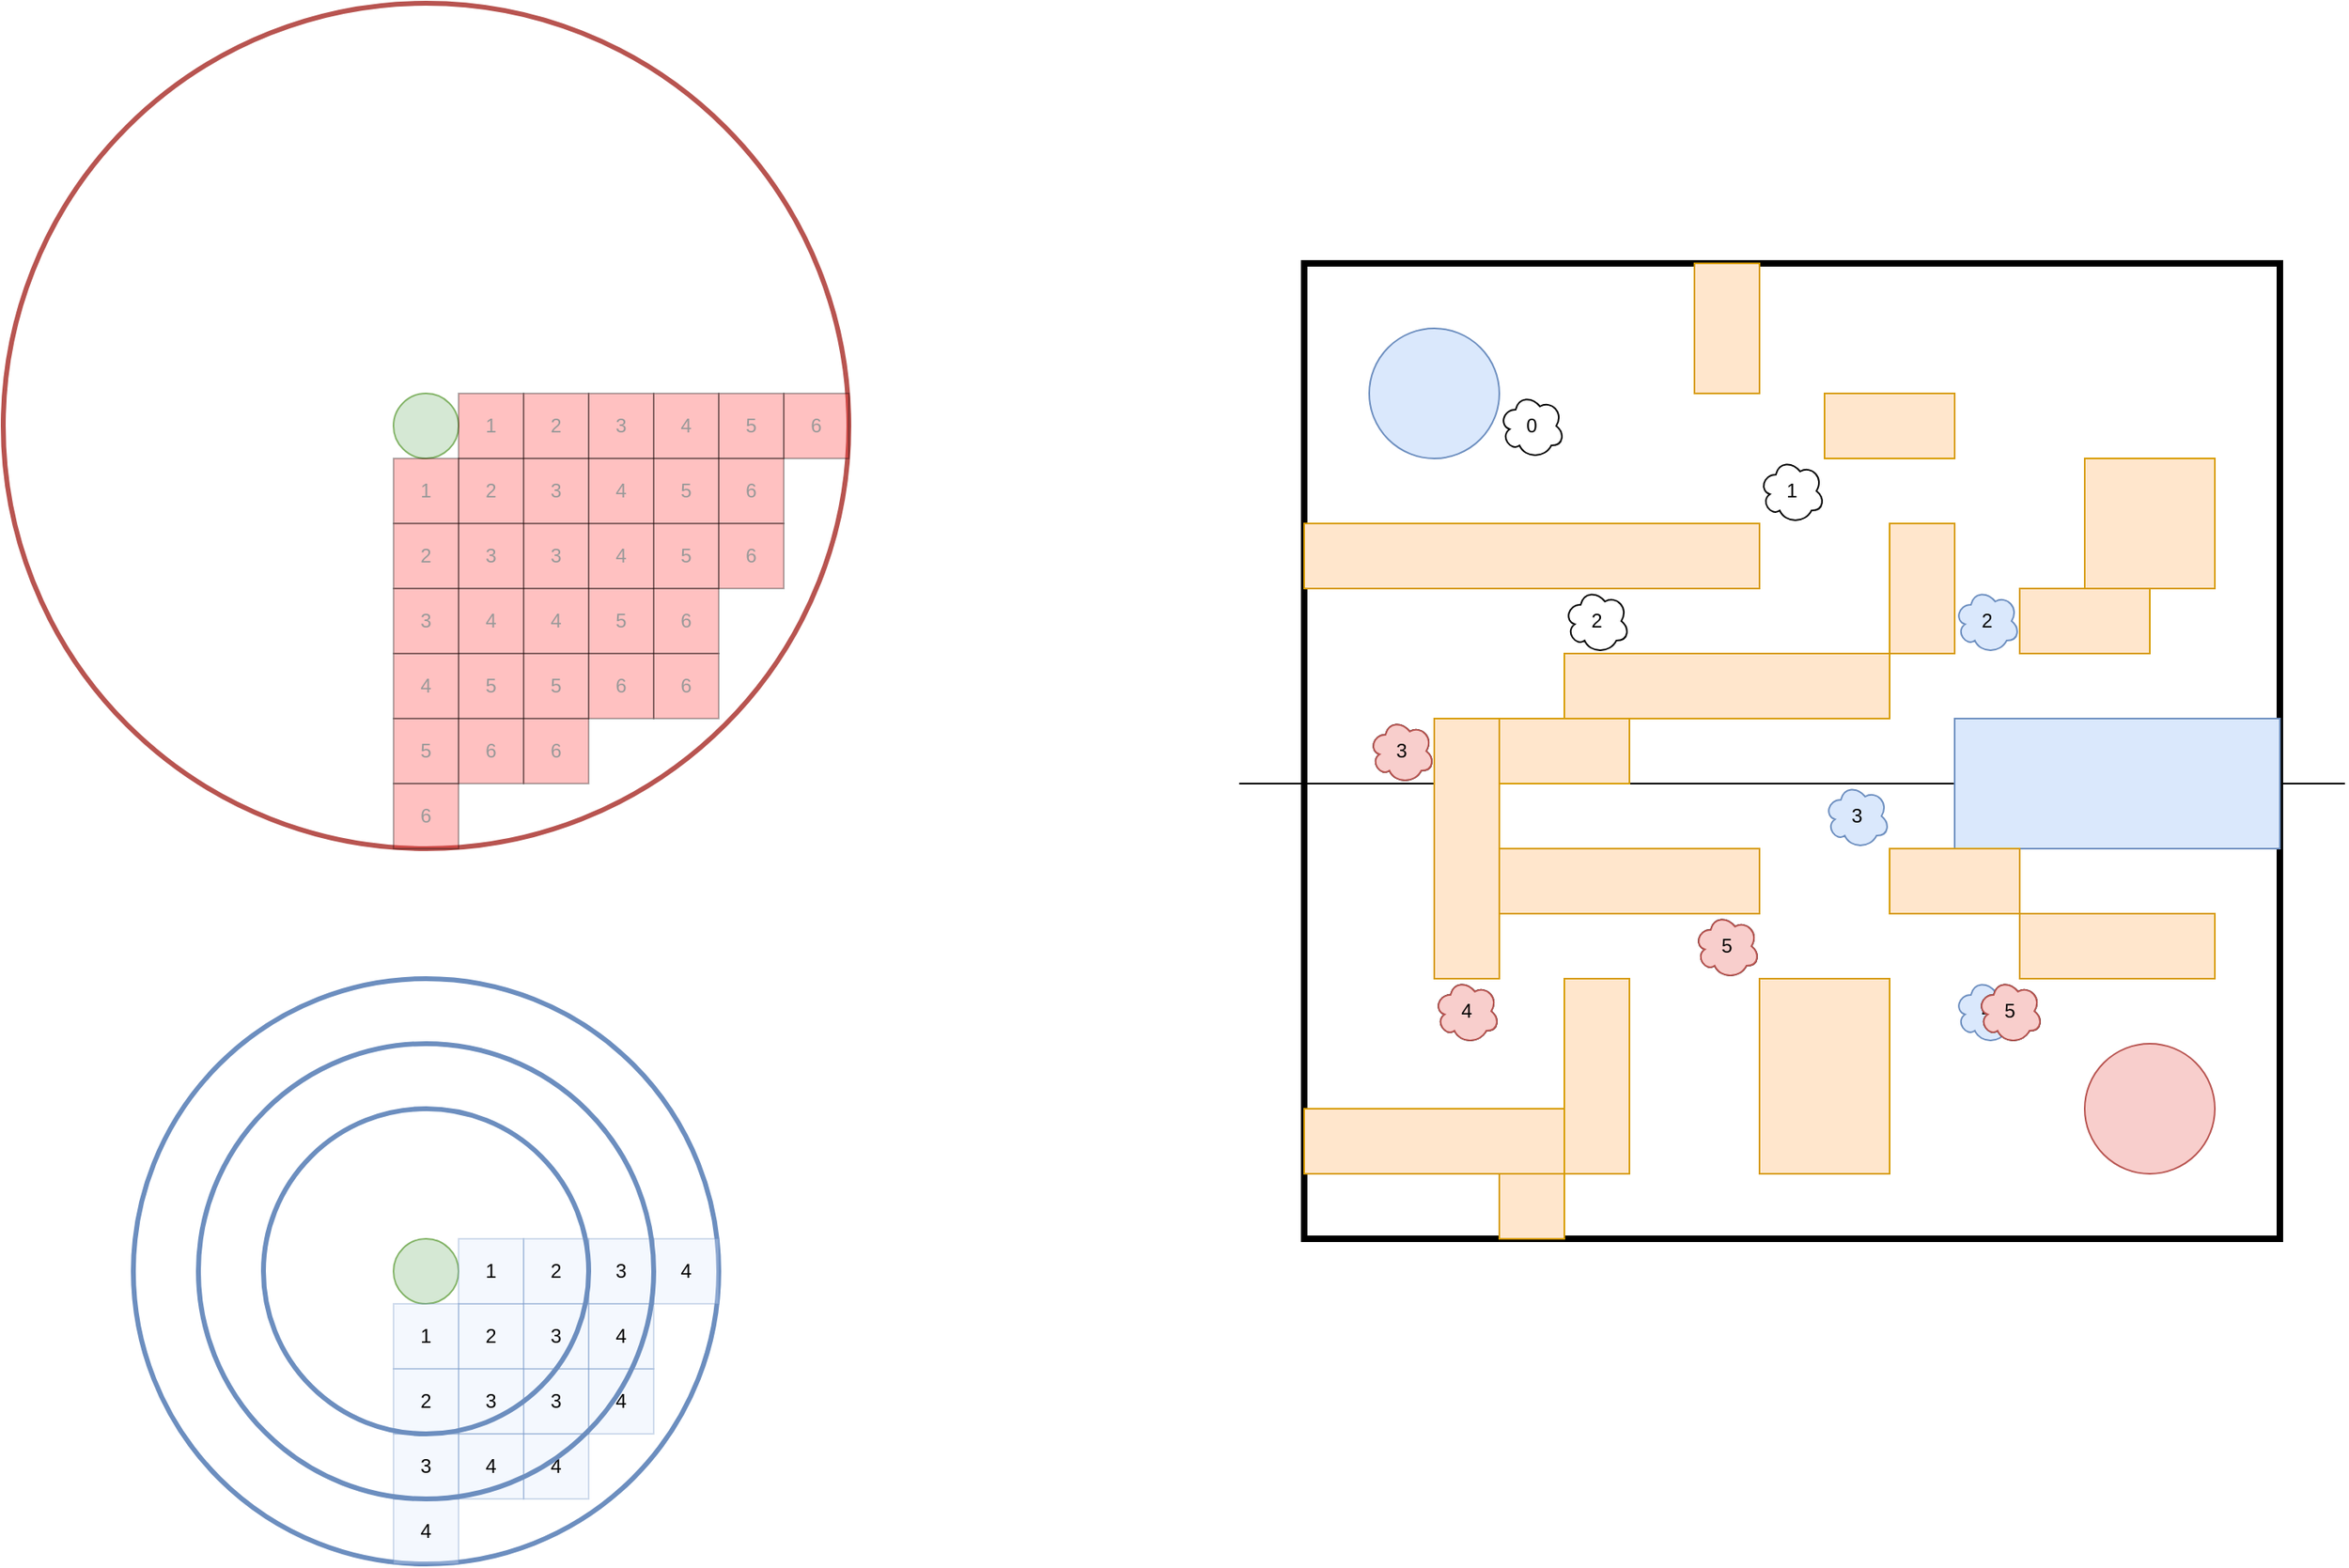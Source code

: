 <mxfile version="14.5.3" type="github">
  <diagram id="_yiUwRokFOnQKQJ4L_2b" name="Page-1">
    <mxGraphModel dx="2591" dy="1621" grid="1" gridSize="40" guides="1" tooltips="1" connect="1" arrows="1" fold="1" page="1" pageScale="1" pageWidth="1169" pageHeight="827" math="0" shadow="0">
      <root>
        <mxCell id="0" />
        <mxCell id="1" parent="0" />
        <mxCell id="vn4npf6PUUD4SO4Y0X6b-38" value="" style="ellipse;whiteSpace=wrap;html=1;aspect=fixed;strokeColor=#b85450;strokeWidth=3;fillColor=none;" parent="1" vertex="1">
          <mxGeometry x="-800" y="-160" width="520" height="520" as="geometry" />
        </mxCell>
        <mxCell id="3i8wpQ27d8iT5KFeXICe-36" value="" style="ellipse;whiteSpace=wrap;html=1;aspect=fixed;strokeColor=#6c8ebf;strokeWidth=3;fillColor=none;" vertex="1" parent="1">
          <mxGeometry x="-720" y="440" width="360" height="360" as="geometry" />
        </mxCell>
        <mxCell id="QUq8jVQ-3CsHZDVAN7Um-1" value="" style="rounded=0;whiteSpace=wrap;html=1;fillColor=none;strokeWidth=4;" parent="1" vertex="1">
          <mxGeometry width="600" height="600" as="geometry" />
        </mxCell>
        <mxCell id="QUq8jVQ-3CsHZDVAN7Um-2" value="" style="rounded=0;whiteSpace=wrap;html=1;strokeWidth=1;fillColor=#ffe6cc;strokeColor=#d79b00;" parent="1" vertex="1">
          <mxGeometry y="160" width="280" height="40" as="geometry" />
        </mxCell>
        <mxCell id="QUq8jVQ-3CsHZDVAN7Um-3" value="" style="ellipse;whiteSpace=wrap;html=1;aspect=fixed;strokeWidth=1;fillColor=#dae8fc;strokeColor=#6c8ebf;" parent="1" vertex="1">
          <mxGeometry x="40" y="40" width="80" height="80" as="geometry" />
        </mxCell>
        <mxCell id="QUq8jVQ-3CsHZDVAN7Um-4" value="" style="ellipse;whiteSpace=wrap;html=1;aspect=fixed;strokeWidth=1;fillColor=#f8cecc;strokeColor=#b85450;" parent="1" vertex="1">
          <mxGeometry x="480" y="480" width="80" height="80" as="geometry" />
        </mxCell>
        <mxCell id="_W_RC7Hk2FGRDH1CuONX-1" value="" style="endArrow=none;html=1;" parent="1" edge="1">
          <mxGeometry width="50" height="50" relative="1" as="geometry">
            <mxPoint x="-40" y="320" as="sourcePoint" />
            <mxPoint x="640" y="320" as="targetPoint" />
          </mxGeometry>
        </mxCell>
        <mxCell id="_W_RC7Hk2FGRDH1CuONX-2" value="" style="rounded=0;whiteSpace=wrap;html=1;strokeWidth=1;fillColor=#ffe6cc;strokeColor=#d79b00;" parent="1" vertex="1">
          <mxGeometry x="160" y="240" width="200" height="40" as="geometry" />
        </mxCell>
        <mxCell id="_W_RC7Hk2FGRDH1CuONX-4" value="" style="rounded=0;whiteSpace=wrap;html=1;strokeWidth=1;fillColor=#ffe6cc;strokeColor=#d79b00;" parent="1" vertex="1">
          <mxGeometry x="360" y="160" width="40" height="80" as="geometry" />
        </mxCell>
        <mxCell id="_W_RC7Hk2FGRDH1CuONX-5" value="" style="rounded=0;whiteSpace=wrap;html=1;strokeWidth=1;fillColor=#ffe6cc;strokeColor=#d79b00;" parent="1" vertex="1">
          <mxGeometry x="80" y="280" width="40" height="160" as="geometry" />
        </mxCell>
        <mxCell id="_W_RC7Hk2FGRDH1CuONX-7" value="" style="rounded=0;whiteSpace=wrap;html=1;strokeWidth=1;fillColor=#ffe6cc;strokeColor=#d79b00;" parent="1" vertex="1">
          <mxGeometry x="120" y="280" width="80" height="40" as="geometry" />
        </mxCell>
        <mxCell id="_W_RC7Hk2FGRDH1CuONX-11" value="" style="rounded=0;whiteSpace=wrap;html=1;strokeWidth=1;fillColor=#dae8fc;strokeColor=#6c8ebf;" parent="1" vertex="1">
          <mxGeometry x="400" y="280" width="200" height="80" as="geometry" />
        </mxCell>
        <mxCell id="_W_RC7Hk2FGRDH1CuONX-16" value="" style="rounded=0;whiteSpace=wrap;html=1;strokeWidth=1;fillColor=#ffe6cc;strokeColor=#d79b00;" parent="1" vertex="1">
          <mxGeometry x="440" y="200" width="80" height="40" as="geometry" />
        </mxCell>
        <mxCell id="_W_RC7Hk2FGRDH1CuONX-17" value="" style="rounded=0;whiteSpace=wrap;html=1;strokeWidth=1;fillColor=#ffe6cc;strokeColor=#d79b00;" parent="1" vertex="1">
          <mxGeometry x="480" y="120" width="80" height="80" as="geometry" />
        </mxCell>
        <mxCell id="_W_RC7Hk2FGRDH1CuONX-18" value="" style="rounded=0;whiteSpace=wrap;html=1;strokeWidth=1;fillColor=#ffe6cc;strokeColor=#d79b00;" parent="1" vertex="1">
          <mxGeometry x="440" y="400" width="120" height="40" as="geometry" />
        </mxCell>
        <mxCell id="_W_RC7Hk2FGRDH1CuONX-19" value="" style="rounded=0;whiteSpace=wrap;html=1;strokeWidth=1;fillColor=#ffe6cc;strokeColor=#d79b00;" parent="1" vertex="1">
          <mxGeometry y="520" width="160" height="40" as="geometry" />
        </mxCell>
        <mxCell id="_W_RC7Hk2FGRDH1CuONX-20" value="" style="rounded=0;whiteSpace=wrap;html=1;strokeWidth=1;fillColor=#ffe6cc;strokeColor=#d79b00;" parent="1" vertex="1">
          <mxGeometry x="120" y="560" width="40" height="40" as="geometry" />
        </mxCell>
        <mxCell id="_W_RC7Hk2FGRDH1CuONX-21" value="" style="rounded=0;whiteSpace=wrap;html=1;strokeWidth=1;fillColor=#ffe6cc;strokeColor=#d79b00;" parent="1" vertex="1">
          <mxGeometry x="160" y="440" width="40" height="120" as="geometry" />
        </mxCell>
        <mxCell id="_W_RC7Hk2FGRDH1CuONX-22" value="" style="rounded=0;whiteSpace=wrap;html=1;strokeWidth=1;fillColor=#ffe6cc;strokeColor=#d79b00;" parent="1" vertex="1">
          <mxGeometry x="120" y="360" width="160" height="40" as="geometry" />
        </mxCell>
        <mxCell id="_W_RC7Hk2FGRDH1CuONX-23" value="" style="rounded=0;whiteSpace=wrap;html=1;strokeWidth=1;fillColor=#ffe6cc;strokeColor=#d79b00;" parent="1" vertex="1">
          <mxGeometry x="280" y="440" width="80" height="120" as="geometry" />
        </mxCell>
        <mxCell id="_W_RC7Hk2FGRDH1CuONX-25" value="" style="rounded=0;whiteSpace=wrap;html=1;strokeWidth=1;fillColor=#ffe6cc;strokeColor=#d79b00;" parent="1" vertex="1">
          <mxGeometry x="360" y="360" width="80" height="40" as="geometry" />
        </mxCell>
        <mxCell id="QKz0i4Ya-4XRhN0GM1Uq-62" value="" style="ellipse;whiteSpace=wrap;html=1;aspect=fixed;fillColor=#d5e8d4;strokeColor=#82b366;" parent="1" vertex="1">
          <mxGeometry x="-560" y="80" width="40" height="40" as="geometry" />
        </mxCell>
        <mxCell id="PsukZITPC0t1pCXcuslk-6" value="0" style="ellipse;shape=cloud;whiteSpace=wrap;html=1;" parent="1" vertex="1">
          <mxGeometry x="120" y="80" width="40" height="40" as="geometry" />
        </mxCell>
        <mxCell id="PsukZITPC0t1pCXcuslk-24" value="2" style="rounded=0;whiteSpace=wrap;html=1;fillColor=#FF3333;gradientColor=none;opacity=30;direction=south;fontColor=#999999;" parent="1" vertex="1">
          <mxGeometry x="-520" y="120" width="40" height="40" as="geometry" />
        </mxCell>
        <mxCell id="PsukZITPC0t1pCXcuslk-25" value="3" style="rounded=0;whiteSpace=wrap;html=1;fillColor=#FF3333;gradientColor=none;opacity=30;direction=south;fontColor=#999999;" parent="1" vertex="1">
          <mxGeometry x="-480" y="160" width="40" height="40" as="geometry" />
        </mxCell>
        <mxCell id="PsukZITPC0t1pCXcuslk-26" value="5" style="rounded=0;whiteSpace=wrap;html=1;fillColor=#FF3333;gradientColor=none;opacity=30;direction=south;fontColor=#999999;" parent="1" vertex="1">
          <mxGeometry x="-440" y="200" width="40" height="40" as="geometry" />
        </mxCell>
        <mxCell id="PsukZITPC0t1pCXcuslk-39" value="1" style="rounded=0;whiteSpace=wrap;html=1;fillColor=#FF3333;gradientColor=none;opacity=30;direction=south;fontColor=#999999;" parent="1" vertex="1">
          <mxGeometry x="-520" y="80" width="40" height="40" as="geometry" />
        </mxCell>
        <mxCell id="PsukZITPC0t1pCXcuslk-40" value="2" style="rounded=0;whiteSpace=wrap;html=1;fillColor=#FF3333;gradientColor=none;opacity=30;direction=south;fontColor=#999999;" parent="1" vertex="1">
          <mxGeometry x="-480" y="80" width="40" height="40" as="geometry" />
        </mxCell>
        <mxCell id="PsukZITPC0t1pCXcuslk-41" value="3" style="rounded=0;whiteSpace=wrap;html=1;fillColor=#FF3333;gradientColor=none;opacity=30;direction=south;fontColor=#999999;" parent="1" vertex="1">
          <mxGeometry x="-440" y="80" width="40" height="40" as="geometry" />
        </mxCell>
        <mxCell id="PsukZITPC0t1pCXcuslk-42" value="4" style="rounded=0;whiteSpace=wrap;html=1;fillColor=#FF3333;gradientColor=none;opacity=30;direction=south;fontColor=#999999;" parent="1" vertex="1">
          <mxGeometry x="-400" y="80" width="40" height="40" as="geometry" />
        </mxCell>
        <mxCell id="PsukZITPC0t1pCXcuslk-43" value="5" style="rounded=0;whiteSpace=wrap;html=1;fillColor=#FF3333;gradientColor=none;opacity=30;direction=south;fontColor=#999999;" parent="1" vertex="1">
          <mxGeometry x="-360" y="80" width="40" height="40" as="geometry" />
        </mxCell>
        <mxCell id="PsukZITPC0t1pCXcuslk-44" value="4" style="rounded=0;whiteSpace=wrap;html=1;fillColor=#FF3333;gradientColor=none;opacity=30;direction=north;fontColor=#999999;" parent="1" vertex="1">
          <mxGeometry x="-440" y="160" width="40" height="40" as="geometry" />
        </mxCell>
        <mxCell id="PsukZITPC0t1pCXcuslk-45" value="5" style="rounded=0;whiteSpace=wrap;html=1;fillColor=#FF3333;gradientColor=none;opacity=30;direction=north;fontColor=#999999;" parent="1" vertex="1">
          <mxGeometry x="-400" y="160" width="40" height="40" as="geometry" />
        </mxCell>
        <mxCell id="PsukZITPC0t1pCXcuslk-46" value="4" style="rounded=0;whiteSpace=wrap;html=1;fillColor=#FF3333;gradientColor=none;opacity=30;direction=north;fontColor=#999999;" parent="1" vertex="1">
          <mxGeometry x="-480" y="200" width="40" height="40" as="geometry" />
        </mxCell>
        <mxCell id="PsukZITPC0t1pCXcuslk-47" value="5" style="rounded=0;whiteSpace=wrap;html=1;fillColor=#FF3333;gradientColor=none;opacity=30;direction=north;fontColor=#999999;" parent="1" vertex="1">
          <mxGeometry x="-480" y="240" width="40" height="40" as="geometry" />
        </mxCell>
        <mxCell id="PsukZITPC0t1pCXcuslk-48" value="3" style="rounded=0;whiteSpace=wrap;html=1;fillColor=#FF3333;gradientColor=none;opacity=30;direction=south;fontColor=#999999;" parent="1" vertex="1">
          <mxGeometry x="-520" y="160" width="40" height="40" as="geometry" />
        </mxCell>
        <mxCell id="PsukZITPC0t1pCXcuslk-50" value="4" style="rounded=0;whiteSpace=wrap;html=1;fillColor=#FF3333;gradientColor=none;opacity=30;direction=north;fontColor=#999999;" parent="1" vertex="1">
          <mxGeometry x="-520" y="200" width="40" height="40" as="geometry" />
        </mxCell>
        <mxCell id="PsukZITPC0t1pCXcuslk-51" value="5" style="rounded=0;whiteSpace=wrap;html=1;fillColor=#FF3333;gradientColor=none;opacity=30;direction=north;fontColor=#999999;" parent="1" vertex="1">
          <mxGeometry x="-520" y="240" width="40" height="40" as="geometry" />
        </mxCell>
        <mxCell id="PsukZITPC0t1pCXcuslk-52" value="3" style="rounded=0;whiteSpace=wrap;html=1;fillColor=#FF3333;gradientColor=none;opacity=30;direction=south;fontColor=#999999;" parent="1" vertex="1">
          <mxGeometry x="-480" y="120" width="40" height="40" as="geometry" />
        </mxCell>
        <mxCell id="PsukZITPC0t1pCXcuslk-53" value="4" style="rounded=0;whiteSpace=wrap;html=1;fillColor=#FF3333;gradientColor=none;opacity=30;direction=north;fontColor=#999999;" parent="1" vertex="1">
          <mxGeometry x="-440" y="120" width="40" height="40" as="geometry" />
        </mxCell>
        <mxCell id="PsukZITPC0t1pCXcuslk-54" value="5" style="rounded=0;whiteSpace=wrap;html=1;fillColor=#FF3333;gradientColor=none;opacity=30;direction=north;fontColor=#999999;" parent="1" vertex="1">
          <mxGeometry x="-400" y="120" width="40" height="40" as="geometry" />
        </mxCell>
        <mxCell id="PsukZITPC0t1pCXcuslk-55" value="1" style="rounded=0;whiteSpace=wrap;html=1;fillColor=#FF3333;gradientColor=none;opacity=30;direction=south;fontColor=#999999;" parent="1" vertex="1">
          <mxGeometry x="-560" y="120" width="40" height="40" as="geometry" />
        </mxCell>
        <mxCell id="PsukZITPC0t1pCXcuslk-57" value="2" style="rounded=0;whiteSpace=wrap;html=1;fillColor=#FF3333;gradientColor=none;opacity=30;direction=south;fontColor=#999999;" parent="1" vertex="1">
          <mxGeometry x="-560" y="160" width="40" height="40" as="geometry" />
        </mxCell>
        <mxCell id="PsukZITPC0t1pCXcuslk-58" value="4" style="rounded=0;whiteSpace=wrap;html=1;fillColor=#FF3333;gradientColor=none;opacity=30;direction=south;fontColor=#999999;" parent="1" vertex="1">
          <mxGeometry x="-560" y="240" width="40" height="40" as="geometry" />
        </mxCell>
        <mxCell id="PsukZITPC0t1pCXcuslk-59" value="3" style="rounded=0;whiteSpace=wrap;html=1;fillColor=#FF3333;gradientColor=none;opacity=30;direction=south;fontColor=#999999;" parent="1" vertex="1">
          <mxGeometry x="-560" y="200" width="40" height="40" as="geometry" />
        </mxCell>
        <mxCell id="PsukZITPC0t1pCXcuslk-60" value="5" style="rounded=0;whiteSpace=wrap;html=1;fillColor=#FF3333;gradientColor=none;opacity=30;direction=south;fontColor=#999999;" parent="1" vertex="1">
          <mxGeometry x="-560" y="280" width="40" height="40" as="geometry" />
        </mxCell>
        <mxCell id="vn4npf6PUUD4SO4Y0X6b-39" value="" style="rounded=0;whiteSpace=wrap;html=1;strokeWidth=1;fillColor=#ffe6cc;strokeColor=#d79b00;" parent="1" vertex="1">
          <mxGeometry x="240" width="40" height="80" as="geometry" />
        </mxCell>
        <mxCell id="vn4npf6PUUD4SO4Y0X6b-40" value="" style="rounded=0;whiteSpace=wrap;html=1;strokeWidth=1;fillColor=#ffe6cc;strokeColor=#d79b00;" parent="1" vertex="1">
          <mxGeometry x="320" y="80" width="80" height="40" as="geometry" />
        </mxCell>
        <mxCell id="vn4npf6PUUD4SO4Y0X6b-41" value="1" style="ellipse;shape=cloud;whiteSpace=wrap;html=1;" parent="1" vertex="1">
          <mxGeometry x="280" y="120" width="40" height="40" as="geometry" />
        </mxCell>
        <mxCell id="vn4npf6PUUD4SO4Y0X6b-43" value="2" style="ellipse;shape=cloud;whiteSpace=wrap;html=1;fillColor=#dae8fc;strokeColor=#6c8ebf;" parent="1" vertex="1">
          <mxGeometry x="400" y="200" width="40" height="40" as="geometry" />
        </mxCell>
        <mxCell id="vn4npf6PUUD4SO4Y0X6b-44" value="3" style="ellipse;shape=cloud;whiteSpace=wrap;html=1;fillColor=#dae8fc;strokeColor=#6c8ebf;" parent="1" vertex="1">
          <mxGeometry x="320" y="320" width="40" height="40" as="geometry" />
        </mxCell>
        <mxCell id="vn4npf6PUUD4SO4Y0X6b-45" value="4" style="ellipse;shape=cloud;whiteSpace=wrap;html=1;fillColor=#dae8fc;strokeColor=#6c8ebf;" parent="1" vertex="1">
          <mxGeometry x="400" y="440" width="40" height="40" as="geometry" />
        </mxCell>
        <mxCell id="vn4npf6PUUD4SO4Y0X6b-46" value="2" style="ellipse;shape=cloud;whiteSpace=wrap;html=1;" parent="1" vertex="1">
          <mxGeometry x="160" y="200" width="40" height="40" as="geometry" />
        </mxCell>
        <mxCell id="vn4npf6PUUD4SO4Y0X6b-47" value="3" style="ellipse;shape=cloud;whiteSpace=wrap;html=1;" parent="1" vertex="1">
          <mxGeometry x="40" y="280" width="40" height="40" as="geometry" />
        </mxCell>
        <mxCell id="vn4npf6PUUD4SO4Y0X6b-48" value="4" style="ellipse;shape=cloud;whiteSpace=wrap;html=1;" parent="1" vertex="1">
          <mxGeometry x="80" y="440" width="40" height="40" as="geometry" />
        </mxCell>
        <mxCell id="vn4npf6PUUD4SO4Y0X6b-50" value="5" style="ellipse;shape=cloud;whiteSpace=wrap;html=1;" parent="1" vertex="1">
          <mxGeometry x="240" y="400" width="40" height="40" as="geometry" />
        </mxCell>
        <mxCell id="vn4npf6PUUD4SO4Y0X6b-51" value="5" style="ellipse;shape=cloud;whiteSpace=wrap;html=1;" parent="1" vertex="1">
          <mxGeometry x="414" y="440" width="40" height="40" as="geometry" />
        </mxCell>
        <mxCell id="vn4npf6PUUD4SO4Y0X6b-52" value="5" style="ellipse;shape=cloud;whiteSpace=wrap;html=1;fillColor=#f8cecc;strokeColor=#b85450;" parent="1" vertex="1">
          <mxGeometry x="414" y="440" width="40" height="40" as="geometry" />
        </mxCell>
        <mxCell id="vn4npf6PUUD4SO4Y0X6b-53" value="5" style="ellipse;shape=cloud;whiteSpace=wrap;html=1;fillColor=#f8cecc;strokeColor=#b85450;" parent="1" vertex="1">
          <mxGeometry x="240" y="400" width="40" height="40" as="geometry" />
        </mxCell>
        <mxCell id="vn4npf6PUUD4SO4Y0X6b-54" value="4" style="ellipse;shape=cloud;whiteSpace=wrap;html=1;fillColor=#f8cecc;strokeColor=#b85450;" parent="1" vertex="1">
          <mxGeometry x="80" y="440" width="40" height="40" as="geometry" />
        </mxCell>
        <mxCell id="vn4npf6PUUD4SO4Y0X6b-55" value="3" style="ellipse;shape=cloud;whiteSpace=wrap;html=1;fillColor=#f8cecc;strokeColor=#b85450;" parent="1" vertex="1">
          <mxGeometry x="40" y="280" width="40" height="40" as="geometry" />
        </mxCell>
        <mxCell id="3i8wpQ27d8iT5KFeXICe-1" value="" style="ellipse;whiteSpace=wrap;html=1;aspect=fixed;fillColor=#d5e8d4;strokeColor=#82b366;" vertex="1" parent="1">
          <mxGeometry x="-560" y="600" width="40" height="40" as="geometry" />
        </mxCell>
        <mxCell id="3i8wpQ27d8iT5KFeXICe-4" value="2" style="rounded=0;whiteSpace=wrap;html=1;fillColor=#dae8fc;opacity=30;direction=south;strokeColor=#6c8ebf;" vertex="1" parent="1">
          <mxGeometry x="-520" y="640" width="40" height="40" as="geometry" />
        </mxCell>
        <mxCell id="3i8wpQ27d8iT5KFeXICe-5" value="3" style="rounded=0;whiteSpace=wrap;html=1;fillColor=#dae8fc;opacity=30;direction=south;strokeColor=#6c8ebf;" vertex="1" parent="1">
          <mxGeometry x="-480" y="680" width="40" height="40" as="geometry" />
        </mxCell>
        <mxCell id="3i8wpQ27d8iT5KFeXICe-16" value="1" style="rounded=0;whiteSpace=wrap;html=1;fillColor=#dae8fc;opacity=30;direction=south;strokeColor=#6c8ebf;" vertex="1" parent="1">
          <mxGeometry x="-520" y="600" width="40" height="40" as="geometry" />
        </mxCell>
        <mxCell id="3i8wpQ27d8iT5KFeXICe-17" value="2" style="rounded=0;whiteSpace=wrap;html=1;fillColor=#dae8fc;opacity=30;direction=south;strokeColor=#6c8ebf;" vertex="1" parent="1">
          <mxGeometry x="-480" y="600" width="40" height="40" as="geometry" />
        </mxCell>
        <mxCell id="3i8wpQ27d8iT5KFeXICe-18" value="3" style="rounded=0;whiteSpace=wrap;html=1;fillColor=#dae8fc;opacity=30;direction=south;strokeColor=#6c8ebf;" vertex="1" parent="1">
          <mxGeometry x="-440" y="600" width="40" height="40" as="geometry" />
        </mxCell>
        <mxCell id="3i8wpQ27d8iT5KFeXICe-19" value="4" style="rounded=0;whiteSpace=wrap;html=1;fillColor=#dae8fc;opacity=30;direction=south;strokeColor=#6c8ebf;" vertex="1" parent="1">
          <mxGeometry x="-400" y="600" width="40" height="40" as="geometry" />
        </mxCell>
        <mxCell id="3i8wpQ27d8iT5KFeXICe-21" value="4" style="rounded=0;whiteSpace=wrap;html=1;fillColor=#dae8fc;opacity=30;direction=north;strokeColor=#6c8ebf;" vertex="1" parent="1">
          <mxGeometry x="-440" y="680" width="40" height="40" as="geometry" />
        </mxCell>
        <mxCell id="3i8wpQ27d8iT5KFeXICe-23" value="4" style="rounded=0;whiteSpace=wrap;html=1;fillColor=#dae8fc;opacity=30;direction=north;strokeColor=#6c8ebf;" vertex="1" parent="1">
          <mxGeometry x="-480" y="720" width="40" height="40" as="geometry" />
        </mxCell>
        <mxCell id="3i8wpQ27d8iT5KFeXICe-25" value="3" style="rounded=0;whiteSpace=wrap;html=1;fillColor=#dae8fc;opacity=30;direction=south;strokeColor=#6c8ebf;" vertex="1" parent="1">
          <mxGeometry x="-520" y="680" width="40" height="40" as="geometry" />
        </mxCell>
        <mxCell id="3i8wpQ27d8iT5KFeXICe-26" value="4" style="rounded=0;whiteSpace=wrap;html=1;fillColor=#dae8fc;opacity=30;direction=north;strokeColor=#6c8ebf;" vertex="1" parent="1">
          <mxGeometry x="-520" y="720" width="40" height="40" as="geometry" />
        </mxCell>
        <mxCell id="3i8wpQ27d8iT5KFeXICe-28" value="3" style="rounded=0;whiteSpace=wrap;html=1;fillColor=#dae8fc;opacity=30;direction=south;strokeColor=#6c8ebf;" vertex="1" parent="1">
          <mxGeometry x="-480" y="640" width="40" height="40" as="geometry" />
        </mxCell>
        <mxCell id="3i8wpQ27d8iT5KFeXICe-29" value="4" style="rounded=0;whiteSpace=wrap;html=1;fillColor=#dae8fc;opacity=30;direction=north;strokeColor=#6c8ebf;" vertex="1" parent="1">
          <mxGeometry x="-440" y="640" width="40" height="40" as="geometry" />
        </mxCell>
        <mxCell id="3i8wpQ27d8iT5KFeXICe-31" value="1" style="rounded=0;whiteSpace=wrap;html=1;fillColor=#dae8fc;opacity=30;direction=south;strokeColor=#6c8ebf;" vertex="1" parent="1">
          <mxGeometry x="-560" y="640" width="40" height="40" as="geometry" />
        </mxCell>
        <mxCell id="3i8wpQ27d8iT5KFeXICe-32" value="2" style="rounded=0;whiteSpace=wrap;html=1;fillColor=#dae8fc;opacity=30;direction=south;strokeColor=#6c8ebf;" vertex="1" parent="1">
          <mxGeometry x="-560" y="680" width="40" height="40" as="geometry" />
        </mxCell>
        <mxCell id="3i8wpQ27d8iT5KFeXICe-33" value="4" style="rounded=0;whiteSpace=wrap;html=1;fillColor=#dae8fc;opacity=30;direction=south;strokeColor=#6c8ebf;" vertex="1" parent="1">
          <mxGeometry x="-560" y="760" width="40" height="40" as="geometry" />
        </mxCell>
        <mxCell id="3i8wpQ27d8iT5KFeXICe-34" value="3" style="rounded=0;whiteSpace=wrap;html=1;fillColor=#dae8fc;opacity=30;direction=south;strokeColor=#6c8ebf;" vertex="1" parent="1">
          <mxGeometry x="-560" y="720" width="40" height="40" as="geometry" />
        </mxCell>
        <mxCell id="3i8wpQ27d8iT5KFeXICe-45" value="" style="ellipse;whiteSpace=wrap;html=1;aspect=fixed;strokeColor=#6c8ebf;strokeWidth=3;fillColor=none;" vertex="1" parent="1">
          <mxGeometry x="-680" y="480" width="280" height="280" as="geometry" />
        </mxCell>
        <mxCell id="3i8wpQ27d8iT5KFeXICe-46" value="6" style="rounded=0;whiteSpace=wrap;html=1;fillColor=#FF3333;gradientColor=none;opacity=30;direction=south;fontColor=#999999;" vertex="1" parent="1">
          <mxGeometry x="-560" y="320" width="40" height="40" as="geometry" />
        </mxCell>
        <mxCell id="3i8wpQ27d8iT5KFeXICe-47" value="6" style="rounded=0;whiteSpace=wrap;html=1;fillColor=#FF3333;gradientColor=none;opacity=30;direction=south;fontColor=#999999;" vertex="1" parent="1">
          <mxGeometry x="-520" y="280" width="40" height="40" as="geometry" />
        </mxCell>
        <mxCell id="3i8wpQ27d8iT5KFeXICe-48" value="6" style="rounded=0;whiteSpace=wrap;html=1;fillColor=#FF3333;gradientColor=none;opacity=30;direction=south;fontColor=#999999;" vertex="1" parent="1">
          <mxGeometry x="-480" y="280" width="40" height="40" as="geometry" />
        </mxCell>
        <mxCell id="3i8wpQ27d8iT5KFeXICe-49" value="6" style="rounded=0;whiteSpace=wrap;html=1;fillColor=#FF3333;gradientColor=none;opacity=30;direction=south;fontColor=#999999;" vertex="1" parent="1">
          <mxGeometry x="-440" y="240" width="40" height="40" as="geometry" />
        </mxCell>
        <mxCell id="3i8wpQ27d8iT5KFeXICe-50" value="6" style="rounded=0;whiteSpace=wrap;html=1;fillColor=#FF3333;gradientColor=none;opacity=30;direction=south;fontColor=#999999;" vertex="1" parent="1">
          <mxGeometry x="-400" y="200" width="40" height="40" as="geometry" />
        </mxCell>
        <mxCell id="3i8wpQ27d8iT5KFeXICe-51" value="6" style="rounded=0;whiteSpace=wrap;html=1;fillColor=#FF3333;gradientColor=none;opacity=30;direction=south;fontColor=#999999;" vertex="1" parent="1">
          <mxGeometry x="-320" y="80" width="40" height="40" as="geometry" />
        </mxCell>
        <mxCell id="3i8wpQ27d8iT5KFeXICe-52" value="6" style="rounded=0;whiteSpace=wrap;html=1;fillColor=#FF3333;gradientColor=none;opacity=30;direction=south;fontColor=#999999;" vertex="1" parent="1">
          <mxGeometry x="-360" y="120" width="40" height="40" as="geometry" />
        </mxCell>
        <mxCell id="3i8wpQ27d8iT5KFeXICe-53" value="6" style="rounded=0;whiteSpace=wrap;html=1;fillColor=#FF3333;gradientColor=none;opacity=30;direction=south;fontColor=#999999;" vertex="1" parent="1">
          <mxGeometry x="-360" y="160" width="40" height="40" as="geometry" />
        </mxCell>
        <mxCell id="3i8wpQ27d8iT5KFeXICe-54" value="6" style="rounded=0;whiteSpace=wrap;html=1;fillColor=#FF3333;gradientColor=none;opacity=30;direction=south;fontColor=#999999;" vertex="1" parent="1">
          <mxGeometry x="-400" y="240" width="40" height="40" as="geometry" />
        </mxCell>
        <mxCell id="3i8wpQ27d8iT5KFeXICe-55" value="" style="ellipse;whiteSpace=wrap;html=1;aspect=fixed;strokeColor=#6c8ebf;strokeWidth=3;fillColor=none;" vertex="1" parent="1">
          <mxGeometry x="-640" y="520" width="200" height="200" as="geometry" />
        </mxCell>
      </root>
    </mxGraphModel>
  </diagram>
</mxfile>

